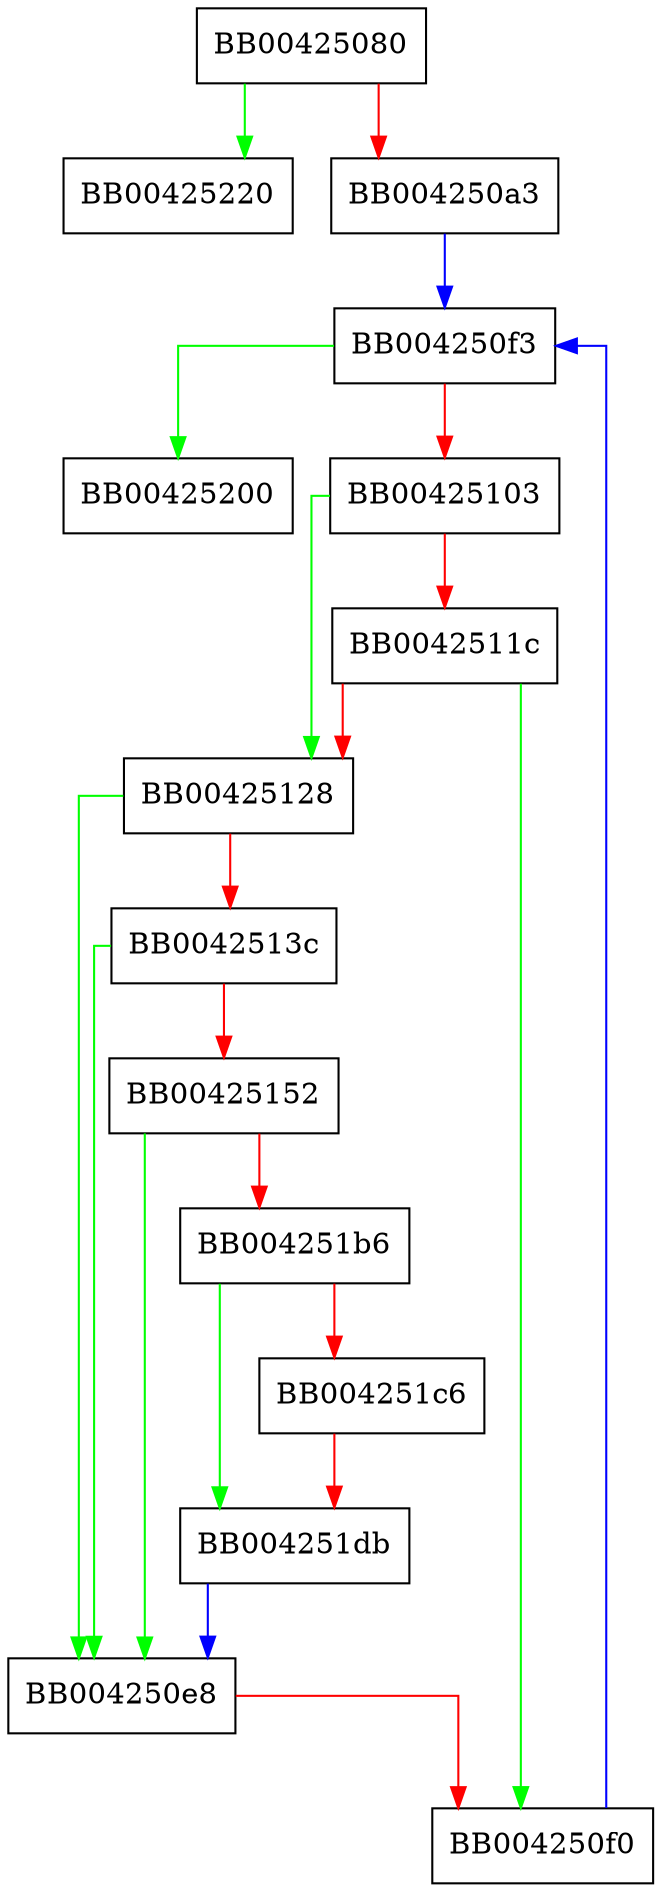 digraph list_encoders {
  node [shape="box"];
  graph [splines=ortho];
  BB00425080 -> BB00425220 [color="green"];
  BB00425080 -> BB004250a3 [color="red"];
  BB004250a3 -> BB004250f3 [color="blue"];
  BB004250e8 -> BB004250f0 [color="red"];
  BB004250f0 -> BB004250f3 [color="blue"];
  BB004250f3 -> BB00425200 [color="green"];
  BB004250f3 -> BB00425103 [color="red"];
  BB00425103 -> BB00425128 [color="green"];
  BB00425103 -> BB0042511c [color="red"];
  BB0042511c -> BB004250f0 [color="green"];
  BB0042511c -> BB00425128 [color="red"];
  BB00425128 -> BB004250e8 [color="green"];
  BB00425128 -> BB0042513c [color="red"];
  BB0042513c -> BB004250e8 [color="green"];
  BB0042513c -> BB00425152 [color="red"];
  BB00425152 -> BB004250e8 [color="green"];
  BB00425152 -> BB004251b6 [color="red"];
  BB004251b6 -> BB004251db [color="green"];
  BB004251b6 -> BB004251c6 [color="red"];
  BB004251c6 -> BB004251db [color="red"];
  BB004251db -> BB004250e8 [color="blue"];
}